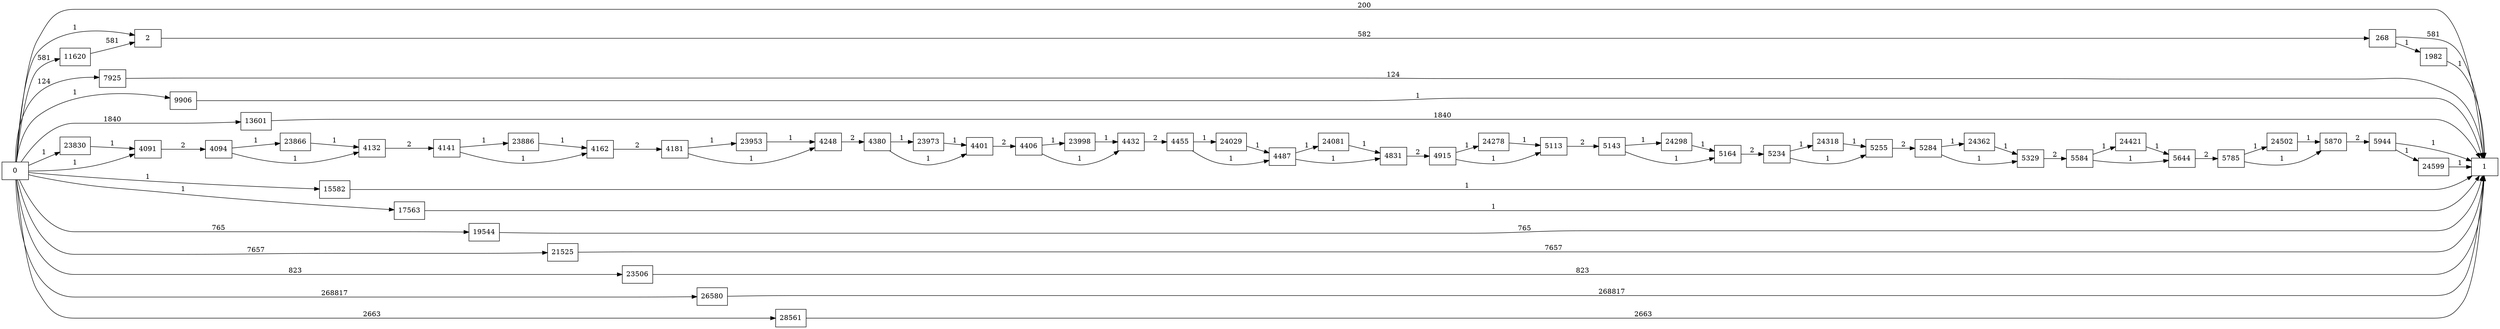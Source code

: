 digraph {
	graph [rankdir=LR]
	node [shape=rectangle]
	2 -> 268 [label=582]
	268 -> 1 [label=581]
	268 -> 1982 [label=1]
	1982 -> 1 [label=1]
	4091 -> 4094 [label=2]
	4094 -> 4132 [label=1]
	4094 -> 23866 [label=1]
	4132 -> 4141 [label=2]
	4141 -> 4162 [label=1]
	4141 -> 23886 [label=1]
	4162 -> 4181 [label=2]
	4181 -> 4248 [label=1]
	4181 -> 23953 [label=1]
	4248 -> 4380 [label=2]
	4380 -> 4401 [label=1]
	4380 -> 23973 [label=1]
	4401 -> 4406 [label=2]
	4406 -> 4432 [label=1]
	4406 -> 23998 [label=1]
	4432 -> 4455 [label=2]
	4455 -> 4487 [label=1]
	4455 -> 24029 [label=1]
	4487 -> 4831 [label=1]
	4487 -> 24081 [label=1]
	4831 -> 4915 [label=2]
	4915 -> 5113 [label=1]
	4915 -> 24278 [label=1]
	5113 -> 5143 [label=2]
	5143 -> 5164 [label=1]
	5143 -> 24298 [label=1]
	5164 -> 5234 [label=2]
	5234 -> 5255 [label=1]
	5234 -> 24318 [label=1]
	5255 -> 5284 [label=2]
	5284 -> 5329 [label=1]
	5284 -> 24362 [label=1]
	5329 -> 5584 [label=2]
	5584 -> 5644 [label=1]
	5584 -> 24421 [label=1]
	5644 -> 5785 [label=2]
	5785 -> 5870 [label=1]
	5785 -> 24502 [label=1]
	5870 -> 5944 [label=2]
	5944 -> 1 [label=1]
	5944 -> 24599 [label=1]
	7925 -> 1 [label=124]
	9906 -> 1 [label=1]
	11620 -> 2 [label=581]
	13601 -> 1 [label=1840]
	15582 -> 1 [label=1]
	17563 -> 1 [label=1]
	19544 -> 1 [label=765]
	21525 -> 1 [label=7657]
	23506 -> 1 [label=823]
	23830 -> 4091 [label=1]
	23866 -> 4132 [label=1]
	23886 -> 4162 [label=1]
	23953 -> 4248 [label=1]
	23973 -> 4401 [label=1]
	23998 -> 4432 [label=1]
	24029 -> 4487 [label=1]
	24081 -> 4831 [label=1]
	24278 -> 5113 [label=1]
	24298 -> 5164 [label=1]
	24318 -> 5255 [label=1]
	24362 -> 5329 [label=1]
	24421 -> 5644 [label=1]
	24502 -> 5870 [label=1]
	24599 -> 1 [label=1]
	26580 -> 1 [label=268817]
	28561 -> 1 [label=2663]
	0 -> 2 [label=1]
	0 -> 1 [label=200]
	0 -> 4091 [label=1]
	0 -> 7925 [label=124]
	0 -> 9906 [label=1]
	0 -> 11620 [label=581]
	0 -> 13601 [label=1840]
	0 -> 15582 [label=1]
	0 -> 17563 [label=1]
	0 -> 19544 [label=765]
	0 -> 21525 [label=7657]
	0 -> 23506 [label=823]
	0 -> 23830 [label=1]
	0 -> 26580 [label=268817]
	0 -> 28561 [label=2663]
}
